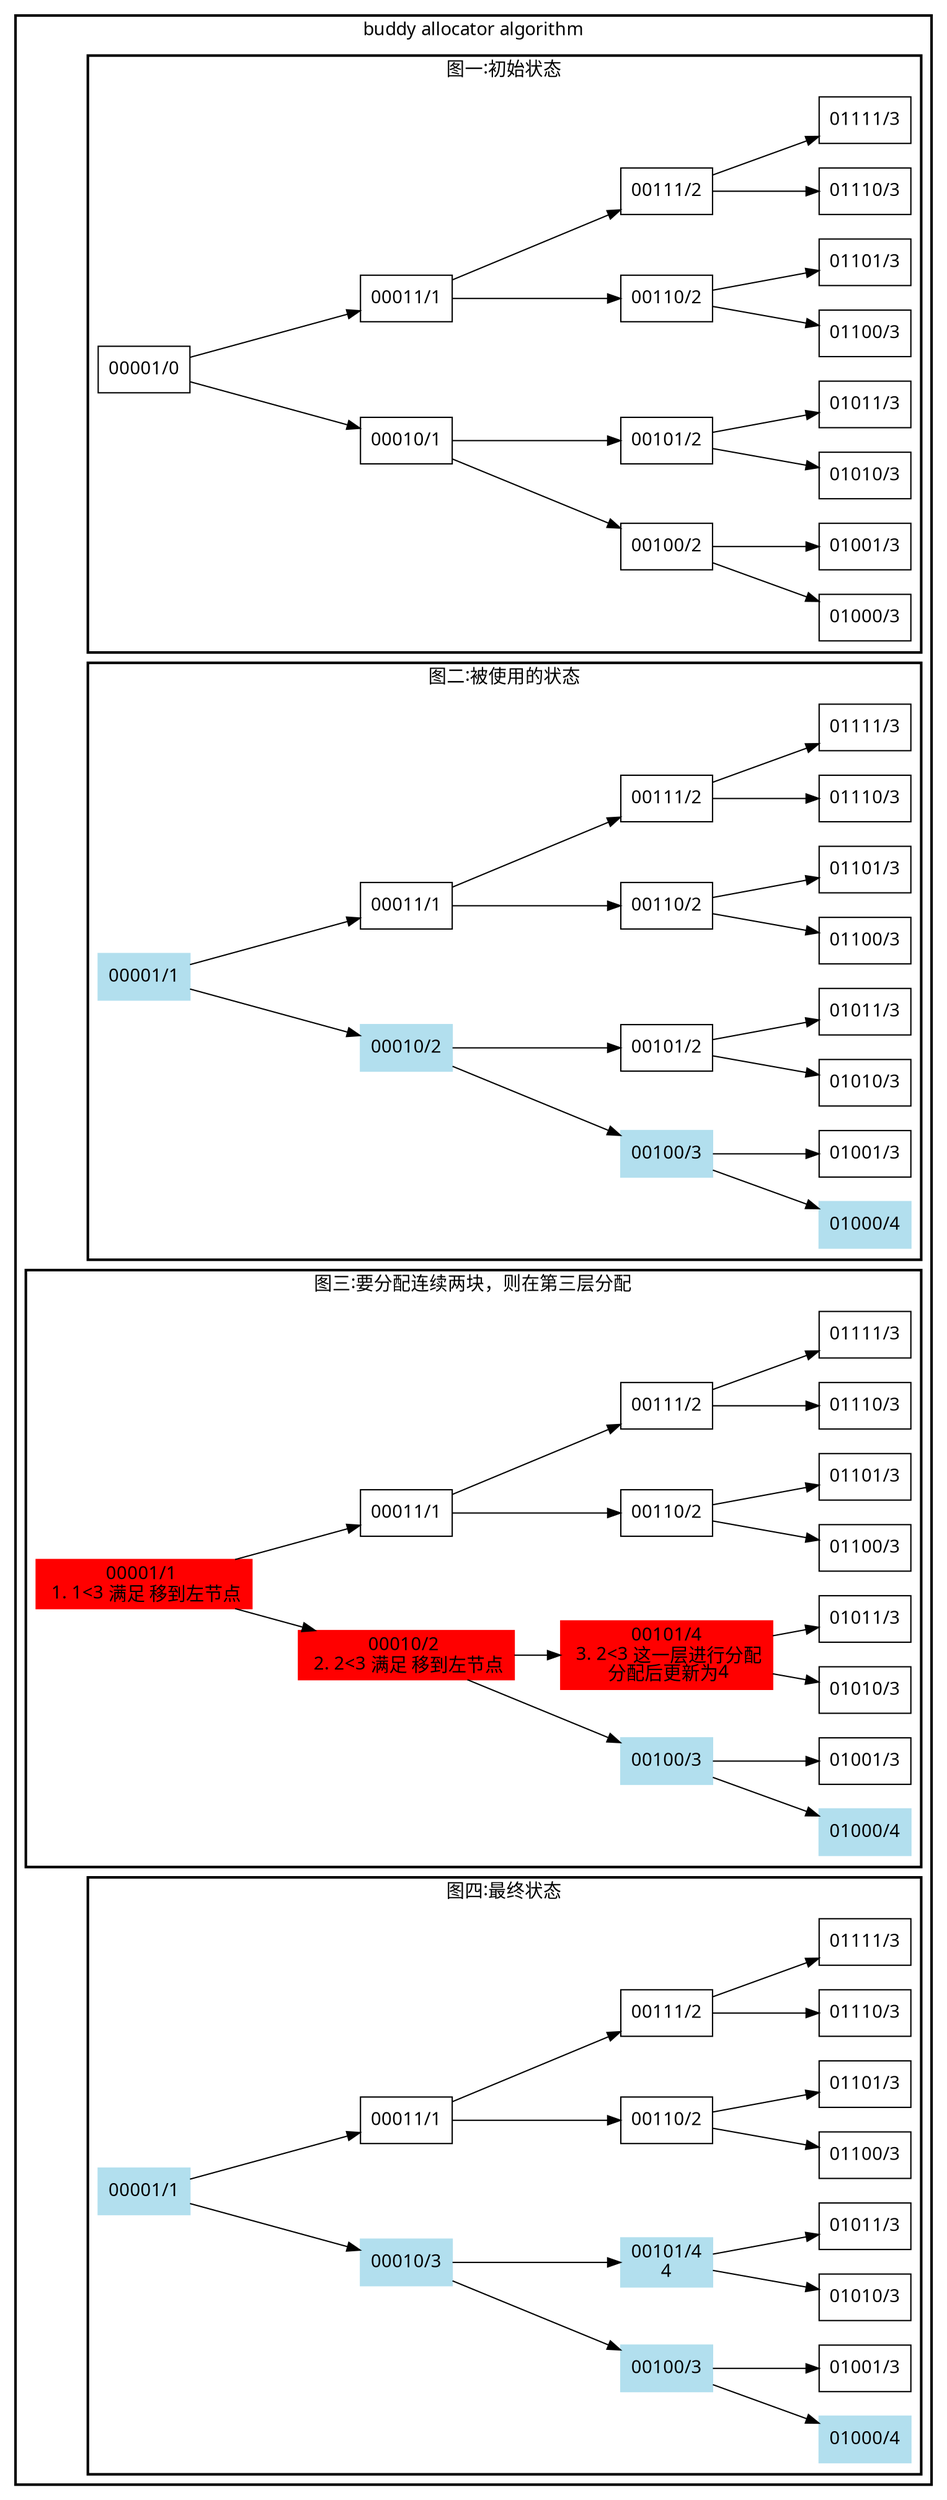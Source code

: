 

 digraph G {
 node[fontname="FangSong" shape=record];
 edge[fontname="FangSong"];
 graph[fontname="FangSong"];
 //clusterrank=local;
rankdir="LR";
 subgraph cluster_r0 {
     label ="buddy allocator algorithm";
	 style=bold;
	   
	
	 	 subgraph cluster_r0_a0 {
		 label ="图一:初始状态";
		 style=bold;
		 rankdir="TB";
		 
		 n00001_0[label="00001/0"];
         n00010_1[label="00010/1"];
         n00011_1[label="00011/1"];
         n00100_2[label="00100/2"];
         n00101_2[label="00101/2"];
         n00110_2[label="00110/2"];
         n00111_2[label="00111/2"];
         n01000_3[label="01000/3"];
         n01001_3[label="01001/3"];
         n01010_3[label="01010/3"];
         n01011_3[label="01011/3"];
         n01100_3[label="01100/3"];
         n01101_3[label="01101/3"];
         n01110_3[label="01110/3"];
         n01111_3[label="01111/3"];
		 
		 n00001_0->n00010_1;
		 n00001_0->n00011_1;
		 
		 n00010_1->n00100_2;
		 n00010_1->n00101_2;
		 
		 n00011_1->n00110_2;
		 n00011_1->n00111_2;
		 n00100_2->n01000_3;
		 n00100_2->n01001_3;
		 n00101_2->n01010_3;
		 n00101_2->n01011_3;
		 
		 n00110_2->n01100_3;
		 n00110_2->n01101_3;
		 n00111_2->n01110_3;
		 n00111_2->n01111_3;
		 
		 
     }

	 
	 	 subgraph cluster_r0_a1 {
		 label ="图二:被使用的状态";
		 style=bold;
		 rankdir="TB";
	
		 
		 m00001_0[label="00001/1", color=lightblue2, style=filled];
         m00010_1[label="00010/2", color=lightblue2, style=filled];
         m00011_1[label="00011/1"];
         m00100_2[label="00100/3", color=lightblue2, style=filled];
         m00101_2[label="00101/2"];
         m00110_2[label="00110/2"];
         m00111_2[label="00111/2"];
         m01000_3[label="01000/4", color=lightblue2, style=filled];
         m01001_3[label="01001/3"];
         m01010_3[label="01010/3"];
         m01011_3[label="01011/3"];
         m01100_3[label="01100/3"];
         m01101_3[label="01101/3"];
         m01110_3[label="01110/3"];
         m01111_3[label="01111/3"];
		 
		 m00001_0->m00010_1;
		 m00001_0->m00011_1;
		 
		 m00010_1->m00100_2;
		 m00010_1->m00101_2;
		 
		 m00011_1->m00110_2;
		 m00011_1->m00111_2;
		 m00100_2->m01000_3;
		 m00100_2->m01001_3;
		 m00101_2->m01010_3;
		 m00101_2->m01011_3;
		 
		 m00110_2->m01100_3;
		 m00110_2->m01101_3;
		 m00111_2->m01110_3;
		 m00111_2->m01111_3;
		 
		 
     }
	 

	 
	 	 subgraph cluster_r0_a2 {
		 label ="图三:要分配连续两块，则在第三层分配";
		 style=bold;
		 rankdir="TB";
		 
		 
		 p00001_0[label="00001/1 \n 1. 1\<3 满足 移到左节点", color=red, style=filled];
         p00010_1[label="00010/2 \n 2. 2\<3 满足 移到左节点", color=red, style=filled];
         p00011_1[label="00011/1"];
         p00100_2[label="00100/3", color=lightblue2, style=filled];
         p00101_2[label="00101/4\n 3. 2\<3 这一层进行分配\n 分配后更新为4", color=red, style=filled];
         p00110_2[label="00110/2"];
         p00111_2[label="00111/2"];
         p01000_3[label="01000/4", color=lightblue2, style=filled];
         p01001_3[label="01001/3"];
         p01010_3[label="01010/3"];
         p01011_3[label="01011/3"];
         p01100_3[label="01100/3"];
         p01101_3[label="01101/3"];
         p01110_3[label="01110/3"];
         p01111_3[label="01111/3"];
		 
		 p00001_0->p00010_1;
		 p00001_0->p00011_1;
		 
		 p00010_1->p00100_2;
		 p00010_1->p00101_2;
		 
		 p00011_1->p00110_2;
		 p00011_1->p00111_2;
		 p00100_2->p01000_3;
		 p00100_2->p01001_3;
		 p00101_2->p01010_3;
		 p00101_2->p01011_3;
		 
		 p00110_2->p01100_3;
		 p00110_2->p01101_3;
		 p00111_2->p01110_3;
		 p00111_2->p01111_3;
		 
		 
     }
	 
	 	 subgraph cluster_r0_a3 {
		 label ="图四:最终状态";
		 style=bold;
		 rankdir="TB";
		 
		 q00001_0[label="00001/1", color=lightblue2, style=filled];
         q00010_1[label="00010/3", color=lightblue2, style=filled];
         q00011_1[label="00011/1"];
         q00100_2[label="00100/3", color=lightblue2, style=filled];
         q00101_2[label="00101/4\n4", color=lightblue2, style=filled];
         q00110_2[label="00110/2"];
         q00111_2[label="00111/2"];
         q01000_3[label="01000/4", color=lightblue2, style=filled];
         q01001_3[label="01001/3"];
         q01010_3[label="01010/3"];
         q01011_3[label="01011/3"];
         q01100_3[label="01100/3"];
         q01101_3[label="01101/3"];
         q01110_3[label="01110/3"];
         q01111_3[label="01111/3"];
		 
		 q00001_0->q00010_1;
		 q00001_0->q00011_1;
		 
		 q00010_1->q00100_2;
		 q00010_1->q00101_2;
		 
		 q00011_1->q00110_2;
		 q00011_1->q00111_2;
		 q00100_2->q01000_3;
		 q00100_2->q01001_3;
		 q00101_2->q01010_3;
		 q00101_2->q01011_3;
		 
		 q00110_2->q01100_3;
		 q00110_2->q01101_3;
		 q00111_2->q01110_3;
		 q00111_2->q01111_3;
		 		 
     }
	 


	 
   }
 }

 
